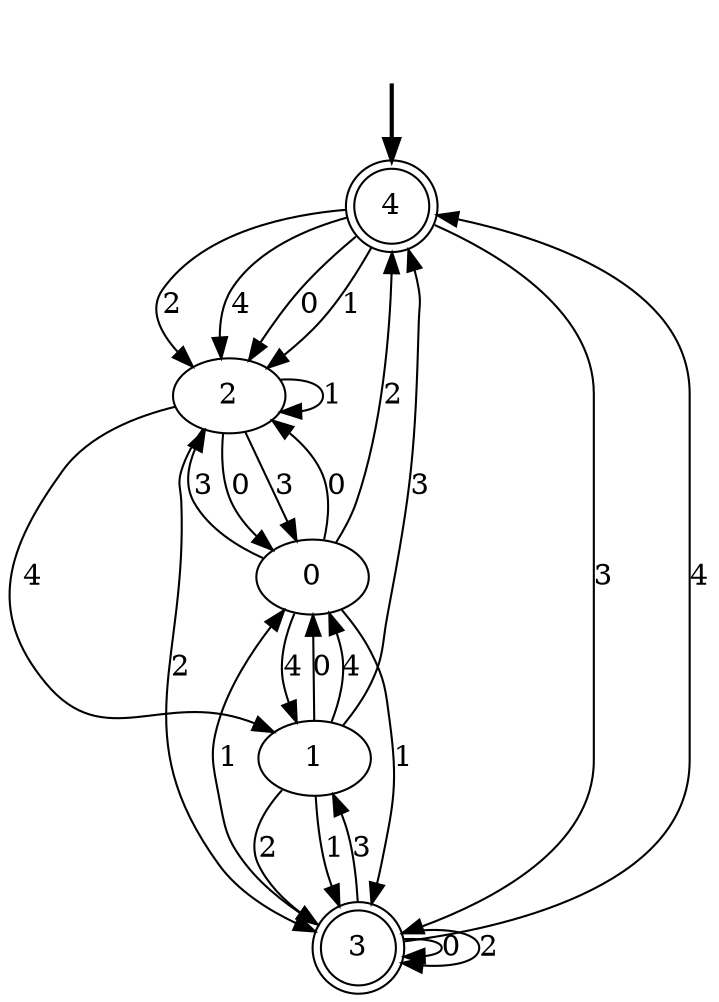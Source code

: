 digraph {
	fake [style=invisible]
	0
	1
	2
	3 [shape=doublecircle]
	4 [root=true shape=doublecircle]
	fake -> 4 [style=bold]
	3 -> 3 [label=0]
	3 -> 1 [label=3]
	2 -> 2 [label=1]
	1 -> 0 [label=0]
	4 -> 2 [label=2]
	2 -> 3 [label=2]
	2 -> 0 [label=0]
	4 -> 2 [label=4]
	4 -> 2 [label=0]
	1 -> 3 [label=2]
	1 -> 0 [label=4]
	1 -> 4 [label=3]
	0 -> 2 [label=0]
	4 -> 3 [label=3]
	3 -> 4 [label=4]
	3 -> 0 [label=1]
	0 -> 4 [label=2]
	0 -> 1 [label=4]
	3 -> 3 [label=2]
	2 -> 1 [label=4]
	2 -> 0 [label=3]
	0 -> 3 [label=1]
	1 -> 3 [label=1]
	4 -> 2 [label=1]
	0 -> 2 [label=3]
}
